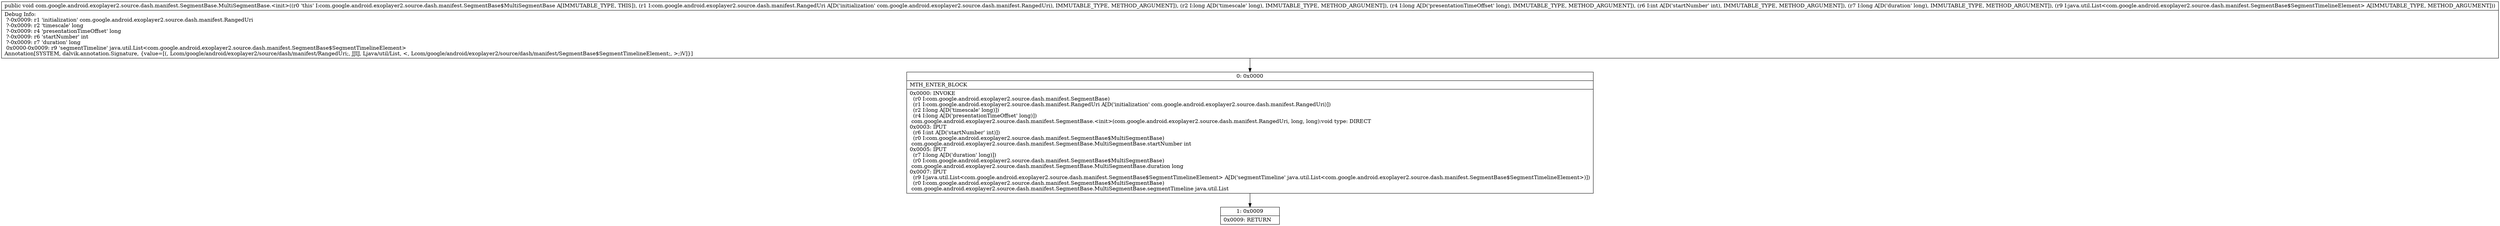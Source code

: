 digraph "CFG forcom.google.android.exoplayer2.source.dash.manifest.SegmentBase.MultiSegmentBase.\<init\>(Lcom\/google\/android\/exoplayer2\/source\/dash\/manifest\/RangedUri;JJIJLjava\/util\/List;)V" {
Node_0 [shape=record,label="{0\:\ 0x0000|MTH_ENTER_BLOCK\l|0x0000: INVOKE  \l  (r0 I:com.google.android.exoplayer2.source.dash.manifest.SegmentBase)\l  (r1 I:com.google.android.exoplayer2.source.dash.manifest.RangedUri A[D('initialization' com.google.android.exoplayer2.source.dash.manifest.RangedUri)])\l  (r2 I:long A[D('timescale' long)])\l  (r4 I:long A[D('presentationTimeOffset' long)])\l com.google.android.exoplayer2.source.dash.manifest.SegmentBase.\<init\>(com.google.android.exoplayer2.source.dash.manifest.RangedUri, long, long):void type: DIRECT \l0x0003: IPUT  \l  (r6 I:int A[D('startNumber' int)])\l  (r0 I:com.google.android.exoplayer2.source.dash.manifest.SegmentBase$MultiSegmentBase)\l com.google.android.exoplayer2.source.dash.manifest.SegmentBase.MultiSegmentBase.startNumber int \l0x0005: IPUT  \l  (r7 I:long A[D('duration' long)])\l  (r0 I:com.google.android.exoplayer2.source.dash.manifest.SegmentBase$MultiSegmentBase)\l com.google.android.exoplayer2.source.dash.manifest.SegmentBase.MultiSegmentBase.duration long \l0x0007: IPUT  \l  (r9 I:java.util.List\<com.google.android.exoplayer2.source.dash.manifest.SegmentBase$SegmentTimelineElement\> A[D('segmentTimeline' java.util.List\<com.google.android.exoplayer2.source.dash.manifest.SegmentBase$SegmentTimelineElement\>)])\l  (r0 I:com.google.android.exoplayer2.source.dash.manifest.SegmentBase$MultiSegmentBase)\l com.google.android.exoplayer2.source.dash.manifest.SegmentBase.MultiSegmentBase.segmentTimeline java.util.List \l}"];
Node_1 [shape=record,label="{1\:\ 0x0009|0x0009: RETURN   \l}"];
MethodNode[shape=record,label="{public void com.google.android.exoplayer2.source.dash.manifest.SegmentBase.MultiSegmentBase.\<init\>((r0 'this' I:com.google.android.exoplayer2.source.dash.manifest.SegmentBase$MultiSegmentBase A[IMMUTABLE_TYPE, THIS]), (r1 I:com.google.android.exoplayer2.source.dash.manifest.RangedUri A[D('initialization' com.google.android.exoplayer2.source.dash.manifest.RangedUri), IMMUTABLE_TYPE, METHOD_ARGUMENT]), (r2 I:long A[D('timescale' long), IMMUTABLE_TYPE, METHOD_ARGUMENT]), (r4 I:long A[D('presentationTimeOffset' long), IMMUTABLE_TYPE, METHOD_ARGUMENT]), (r6 I:int A[D('startNumber' int), IMMUTABLE_TYPE, METHOD_ARGUMENT]), (r7 I:long A[D('duration' long), IMMUTABLE_TYPE, METHOD_ARGUMENT]), (r9 I:java.util.List\<com.google.android.exoplayer2.source.dash.manifest.SegmentBase$SegmentTimelineElement\> A[IMMUTABLE_TYPE, METHOD_ARGUMENT]))  | Debug Info:\l  ?\-0x0009: r1 'initialization' com.google.android.exoplayer2.source.dash.manifest.RangedUri\l  ?\-0x0009: r2 'timescale' long\l  ?\-0x0009: r4 'presentationTimeOffset' long\l  ?\-0x0009: r6 'startNumber' int\l  ?\-0x0009: r7 'duration' long\l  0x0000\-0x0009: r9 'segmentTimeline' java.util.List\<com.google.android.exoplayer2.source.dash.manifest.SegmentBase$SegmentTimelineElement\>\lAnnotation[SYSTEM, dalvik.annotation.Signature, \{value=[(, Lcom\/google\/android\/exoplayer2\/source\/dash\/manifest\/RangedUri;, JJIJ, Ljava\/util\/List, \<, Lcom\/google\/android\/exoplayer2\/source\/dash\/manifest\/SegmentBase$SegmentTimelineElement;, \>;)V]\}]\l}"];
MethodNode -> Node_0;
Node_0 -> Node_1;
}

